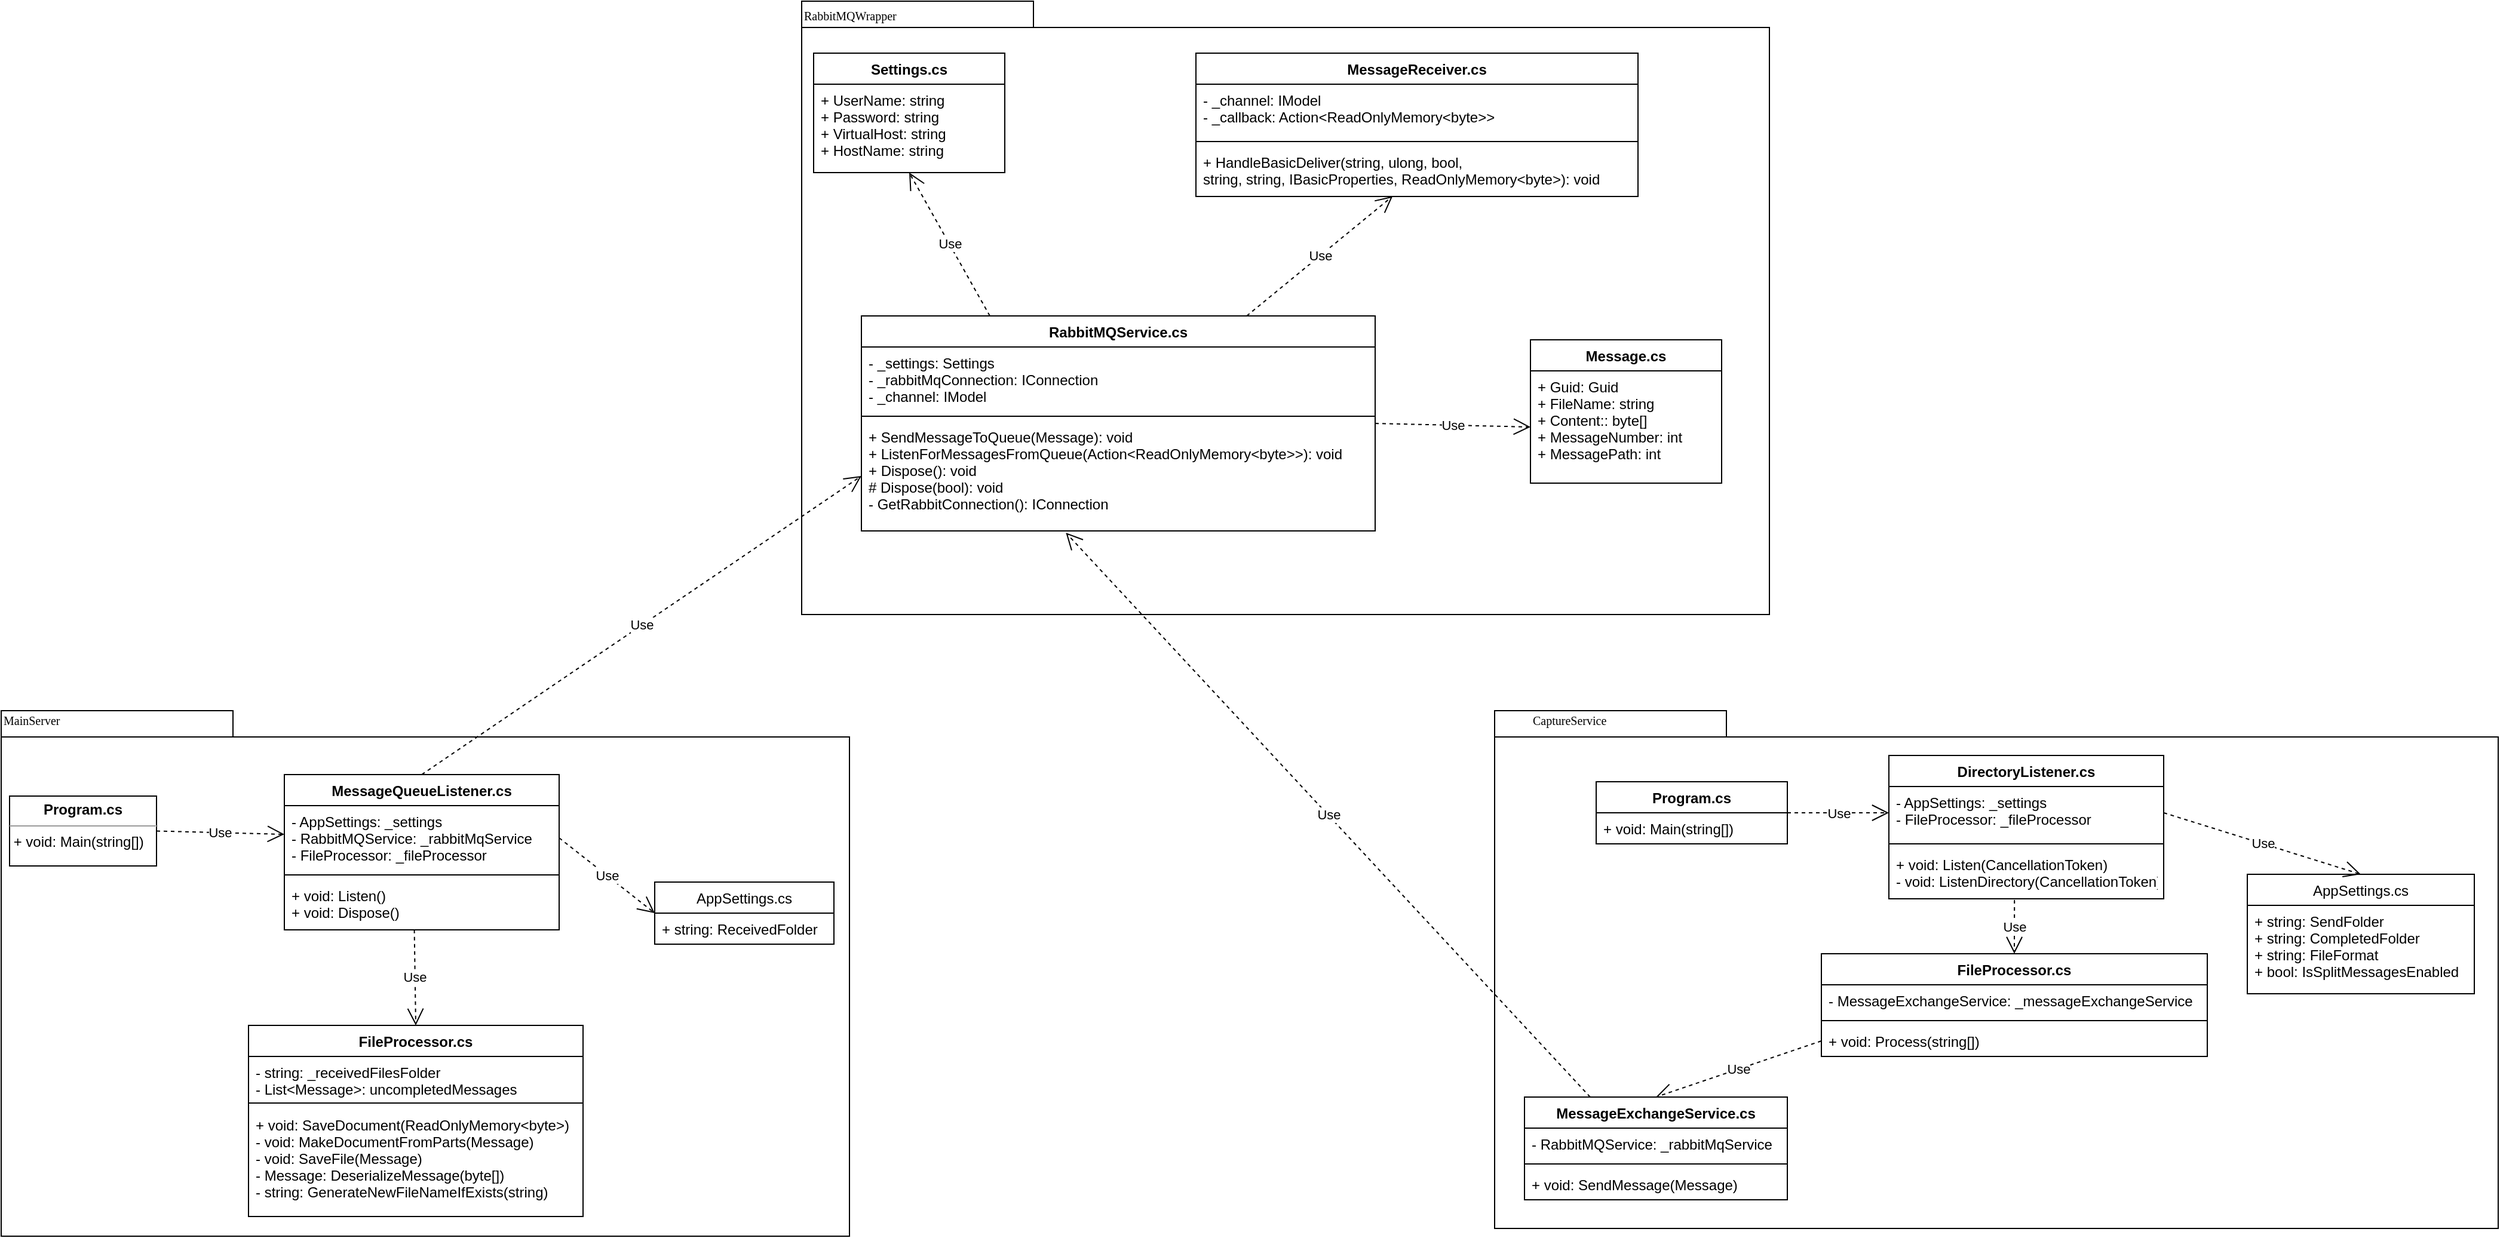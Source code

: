 <mxfile version="13.0.6" type="device"><diagram name="Page-1" id="b5b7bab2-c9e2-2cf4-8b2a-24fd1a2a6d21"><mxGraphModel dx="3757" dy="1150" grid="1" gridSize="10" guides="1" tooltips="1" connect="1" arrows="1" fold="1" page="1" pageScale="1" pageWidth="827" pageHeight="1169" background="#ffffff" math="0" shadow="0"><root><mxCell id="0"/><mxCell id="1" parent="0"/><mxCell id="6e0c8c40b5770093-72" value="" style="shape=folder;fontStyle=1;spacingTop=10;tabWidth=194;tabHeight=22;tabPosition=left;html=1;rounded=0;shadow=0;comic=0;labelBackgroundColor=none;strokeWidth=1;fillColor=none;fontFamily=Verdana;fontSize=10;align=center;" parent="1" vertex="1"><mxGeometry x="-1450" y="604" width="710" height="440" as="geometry"/></mxCell><mxCell id="6e0c8c40b5770093-73" value="MainServer" style="text;html=1;align=left;verticalAlign=top;spacingTop=-4;fontSize=10;fontFamily=Verdana" parent="1" vertex="1"><mxGeometry x="-1450" y="604" width="130" height="20" as="geometry"/></mxCell><mxCell id="aNnOcO8oq0jxIfs27Rod-16" value="&lt;p style=&quot;margin: 0px ; margin-top: 4px ; text-align: center&quot;&gt;&lt;b&gt;Program.cs&lt;/b&gt;&lt;/p&gt;&lt;hr size=&quot;1&quot;&gt;&lt;div style=&quot;height: 2px&quot;&gt;&amp;nbsp;+ void: Main(string[])&lt;br&gt;&lt;/div&gt;" style="verticalAlign=top;align=left;overflow=fill;fontSize=12;fontFamily=Helvetica;html=1;" parent="1" vertex="1"><mxGeometry x="-1443" y="675.5" width="123" height="58.5" as="geometry"/></mxCell><mxCell id="aNnOcO8oq0jxIfs27Rod-26" value="Use" style="endArrow=open;endSize=12;dashed=1;html=1;exitX=1;exitY=0.5;exitDx=0;exitDy=0;" parent="1" source="aNnOcO8oq0jxIfs27Rod-16" target="aNnOcO8oq0jxIfs27Rod-18" edge="1"><mxGeometry width="160" relative="1" as="geometry"><mxPoint x="-1293" y="767.5" as="sourcePoint"/><mxPoint x="-1183" y="767.5" as="targetPoint"/></mxGeometry></mxCell><mxCell id="aNnOcO8oq0jxIfs27Rod-27" value="Use" style="endArrow=open;endSize=12;dashed=1;html=1;entryX=0;entryY=0.5;entryDx=0;entryDy=0;exitX=1;exitY=0.5;exitDx=0;exitDy=0;" parent="1" source="aNnOcO8oq0jxIfs27Rod-18" target="aNnOcO8oq0jxIfs27Rod-21" edge="1"><mxGeometry width="160" relative="1" as="geometry"><mxPoint x="-1043" y="830.33" as="sourcePoint"/><mxPoint x="-883" y="830.33" as="targetPoint"/><Array as="points"/></mxGeometry></mxCell><mxCell id="aNnOcO8oq0jxIfs27Rod-28" value="Use" style="endArrow=open;endSize=12;dashed=1;html=1;exitX=0.473;exitY=0.996;exitDx=0;exitDy=0;exitPerimeter=0;entryX=0.5;entryY=0;entryDx=0;entryDy=0;" parent="1" source="aNnOcO8oq0jxIfs27Rod-20" target="aNnOcO8oq0jxIfs27Rod-11" edge="1"><mxGeometry width="160" relative="1" as="geometry"><mxPoint x="-1123" y="867.5" as="sourcePoint"/><mxPoint x="-963" y="867.5" as="targetPoint"/></mxGeometry></mxCell><mxCell id="aNnOcO8oq0jxIfs27Rod-29" value="" style="shape=folder;fontStyle=1;spacingTop=10;tabWidth=194;tabHeight=22;tabPosition=left;html=1;rounded=0;shadow=0;comic=0;labelBackgroundColor=none;strokeWidth=1;fillColor=none;fontFamily=Verdana;fontSize=10;align=center;" parent="1" vertex="1"><mxGeometry x="-780" y="10" width="810" height="513.5" as="geometry"/></mxCell><mxCell id="aNnOcO8oq0jxIfs27Rod-30" value="RabbitMQWrapper" style="text;html=1;align=left;verticalAlign=top;spacingTop=-4;fontSize=10;fontFamily=Verdana" parent="1" vertex="1"><mxGeometry x="-780" y="13.5" width="130" height="20" as="geometry"/></mxCell><mxCell id="aNnOcO8oq0jxIfs27Rod-47" value="Use" style="endArrow=open;endSize=12;dashed=1;html=1;exitX=0.25;exitY=0;exitDx=0;exitDy=0;entryX=0.5;entryY=1;entryDx=0;entryDy=0;" parent="1" source="aNnOcO8oq0jxIfs27Rod-43" target="aNnOcO8oq0jxIfs27Rod-31" edge="1"><mxGeometry width="160" relative="1" as="geometry"><mxPoint x="-560" y="243.5" as="sourcePoint"/><mxPoint x="-400" y="243.5" as="targetPoint"/></mxGeometry></mxCell><mxCell id="aNnOcO8oq0jxIfs27Rod-48" value="Use" style="endArrow=open;endSize=12;dashed=1;html=1;exitX=1;exitY=0.5;exitDx=0;exitDy=0;entryX=0;entryY=0.5;entryDx=0;entryDy=0;" parent="1" source="aNnOcO8oq0jxIfs27Rod-43" target="aNnOcO8oq0jxIfs27Rod-36" edge="1"><mxGeometry width="160" relative="1" as="geometry"><mxPoint x="-485" y="243.5" as="sourcePoint"/><mxPoint x="-325" y="243.5" as="targetPoint"/></mxGeometry></mxCell><mxCell id="aNnOcO8oq0jxIfs27Rod-49" value="Use" style="endArrow=open;endSize=12;dashed=1;html=1;exitX=0.75;exitY=0;exitDx=0;exitDy=0;entryX=0.445;entryY=0.994;entryDx=0;entryDy=0;entryPerimeter=0;" parent="1" source="aNnOcO8oq0jxIfs27Rod-43" target="aNnOcO8oq0jxIfs27Rod-42" edge="1"><mxGeometry width="160" relative="1" as="geometry"><mxPoint x="-430" y="343.5" as="sourcePoint"/><mxPoint x="-270" y="343.5" as="targetPoint"/></mxGeometry></mxCell><mxCell id="aNnOcO8oq0jxIfs27Rod-31" value="Settings.cs" style="swimlane;fontStyle=1;align=center;verticalAlign=top;childLayout=stackLayout;horizontal=1;startSize=26;horizontalStack=0;resizeParent=1;resizeParentMax=0;resizeLast=0;collapsible=1;marginBottom=0;" parent="1" vertex="1"><mxGeometry x="-770" y="53.5" width="160" height="100" as="geometry"/></mxCell><mxCell id="aNnOcO8oq0jxIfs27Rod-32" value="+ UserName: string&#xA;+ Password: string&#xA;+ VirtualHost: string&#xA;+ HostName: string&#xA;" style="text;strokeColor=none;fillColor=none;align=left;verticalAlign=top;spacingLeft=4;spacingRight=4;overflow=hidden;rotatable=0;points=[[0,0.5],[1,0.5]];portConstraint=eastwest;" parent="aNnOcO8oq0jxIfs27Rod-31" vertex="1"><mxGeometry y="26" width="160" height="74" as="geometry"/></mxCell><mxCell id="aNnOcO8oq0jxIfs27Rod-43" value="RabbitMQService.cs" style="swimlane;fontStyle=1;align=center;verticalAlign=top;childLayout=stackLayout;horizontal=1;startSize=26;horizontalStack=0;resizeParent=1;resizeParentMax=0;resizeLast=0;collapsible=1;marginBottom=0;" parent="1" vertex="1"><mxGeometry x="-730" y="273.5" width="430" height="180" as="geometry"/></mxCell><mxCell id="aNnOcO8oq0jxIfs27Rod-44" value="- _settings: Settings&#xA;- _rabbitMqConnection: IConnection&#xA;- _channel: IModel&#xA;" style="text;strokeColor=none;fillColor=none;align=left;verticalAlign=top;spacingLeft=4;spacingRight=4;overflow=hidden;rotatable=0;points=[[0,0.5],[1,0.5]];portConstraint=eastwest;" parent="aNnOcO8oq0jxIfs27Rod-43" vertex="1"><mxGeometry y="26" width="430" height="54" as="geometry"/></mxCell><mxCell id="aNnOcO8oq0jxIfs27Rod-45" value="" style="line;strokeWidth=1;fillColor=none;align=left;verticalAlign=middle;spacingTop=-1;spacingLeft=3;spacingRight=3;rotatable=0;labelPosition=right;points=[];portConstraint=eastwest;" parent="aNnOcO8oq0jxIfs27Rod-43" vertex="1"><mxGeometry y="80" width="430" height="8" as="geometry"/></mxCell><mxCell id="aNnOcO8oq0jxIfs27Rod-46" value="+ SendMessageToQueue(Message): void&#xA;+ ListenForMessagesFromQueue(Action&lt;ReadOnlyMemory&lt;byte&gt;&gt;): void&#xA;+ Dispose(): void&#xA;# Dispose(bool): void&#xA;- GetRabbitConnection(): IConnection&#xA;" style="text;strokeColor=none;fillColor=none;align=left;verticalAlign=top;spacingLeft=4;spacingRight=4;overflow=hidden;rotatable=0;points=[[0,0.5],[1,0.5]];portConstraint=eastwest;" parent="aNnOcO8oq0jxIfs27Rod-43" vertex="1"><mxGeometry y="88" width="430" height="92" as="geometry"/></mxCell><mxCell id="aNnOcO8oq0jxIfs27Rod-35" value="Message.cs" style="swimlane;fontStyle=1;align=center;verticalAlign=top;childLayout=stackLayout;horizontal=1;startSize=26;horizontalStack=0;resizeParent=1;resizeParentMax=0;resizeLast=0;collapsible=1;marginBottom=0;" parent="1" vertex="1"><mxGeometry x="-170" y="293.5" width="160" height="120" as="geometry"/></mxCell><mxCell id="aNnOcO8oq0jxIfs27Rod-36" value="+ Guid: Guid&#xA;+ FileName: string&#xA;+ Content:: byte[]&#xA;+ MessageNumber: int&#xA;+ MessagePath: int&#xA;" style="text;strokeColor=none;fillColor=none;align=left;verticalAlign=top;spacingLeft=4;spacingRight=4;overflow=hidden;rotatable=0;points=[[0,0.5],[1,0.5]];portConstraint=eastwest;" parent="aNnOcO8oq0jxIfs27Rod-35" vertex="1"><mxGeometry y="26" width="160" height="94" as="geometry"/></mxCell><mxCell id="aNnOcO8oq0jxIfs27Rod-39" value="MessageReceiver.cs" style="swimlane;fontStyle=1;align=center;verticalAlign=top;childLayout=stackLayout;horizontal=1;startSize=26;horizontalStack=0;resizeParent=1;resizeParentMax=0;resizeLast=0;collapsible=1;marginBottom=0;" parent="1" vertex="1"><mxGeometry x="-450" y="53.5" width="370" height="120" as="geometry"/></mxCell><mxCell id="aNnOcO8oq0jxIfs27Rod-40" value="- _channel: IModel&#xA;- _callback: Action&lt;ReadOnlyMemory&lt;byte&gt;&gt;&#xA;" style="text;strokeColor=none;fillColor=none;align=left;verticalAlign=top;spacingLeft=4;spacingRight=4;overflow=hidden;rotatable=0;points=[[0,0.5],[1,0.5]];portConstraint=eastwest;" parent="aNnOcO8oq0jxIfs27Rod-39" vertex="1"><mxGeometry y="26" width="370" height="44" as="geometry"/></mxCell><mxCell id="aNnOcO8oq0jxIfs27Rod-41" value="" style="line;strokeWidth=1;fillColor=none;align=left;verticalAlign=middle;spacingTop=-1;spacingLeft=3;spacingRight=3;rotatable=0;labelPosition=right;points=[];portConstraint=eastwest;" parent="aNnOcO8oq0jxIfs27Rod-39" vertex="1"><mxGeometry y="70" width="370" height="8" as="geometry"/></mxCell><mxCell id="aNnOcO8oq0jxIfs27Rod-42" value="+ HandleBasicDeliver(string, ulong, bool, &#xA;string, string, IBasicProperties, ReadOnlyMemory&lt;byte&gt;): void" style="text;strokeColor=none;fillColor=none;align=left;verticalAlign=top;spacingLeft=4;spacingRight=4;overflow=hidden;rotatable=0;points=[[0,0.5],[1,0.5]];portConstraint=eastwest;" parent="aNnOcO8oq0jxIfs27Rod-39" vertex="1"><mxGeometry y="78" width="370" height="42" as="geometry"/></mxCell><mxCell id="aNnOcO8oq0jxIfs27Rod-50" value="Use" style="endArrow=open;endSize=12;dashed=1;html=1;exitX=0.5;exitY=0;exitDx=0;exitDy=0;entryX=0;entryY=0.5;entryDx=0;entryDy=0;" parent="1" source="aNnOcO8oq0jxIfs27Rod-17" target="aNnOcO8oq0jxIfs27Rod-46" edge="1"><mxGeometry width="160" relative="1" as="geometry"><mxPoint x="-990" y="540" as="sourcePoint"/><mxPoint x="-830" y="540" as="targetPoint"/></mxGeometry></mxCell><mxCell id="aNnOcO8oq0jxIfs27Rod-51" value="" style="shape=folder;fontStyle=1;spacingTop=10;tabWidth=194;tabHeight=22;tabPosition=left;html=1;rounded=0;shadow=0;comic=0;labelBackgroundColor=none;strokeWidth=1;fillColor=none;fontFamily=Verdana;fontSize=10;align=center;" parent="1" vertex="1"><mxGeometry x="-200" y="604" width="840" height="433.5" as="geometry"/></mxCell><mxCell id="aNnOcO8oq0jxIfs27Rod-52" value="CaptureService" style="text;html=1;align=left;verticalAlign=top;spacingTop=-4;fontSize=10;fontFamily=Verdana" parent="1" vertex="1"><mxGeometry x="-170" y="604" width="130" height="20" as="geometry"/></mxCell><mxCell id="iCRFqHYY9CCkGeJblyje-13" style="edgeStyle=orthogonalEdgeStyle;rounded=0;orthogonalLoop=1;jettySize=auto;html=1;exitX=0.5;exitY=1;exitDx=0;exitDy=0;" edge="1" parent="1" source="aNnOcO8oq0jxIfs27Rod-16" target="aNnOcO8oq0jxIfs27Rod-16"><mxGeometry relative="1" as="geometry"/></mxCell><mxCell id="iCRFqHYY9CCkGeJblyje-20" value="Use" style="endArrow=open;endSize=12;dashed=1;html=1;exitX=1;exitY=0.5;exitDx=0;exitDy=0;entryX=0;entryY=0.5;entryDx=0;entryDy=0;" edge="1" parent="1" source="iCRFqHYY9CCkGeJblyje-1" target="iCRFqHYY9CCkGeJblyje-10"><mxGeometry width="160" relative="1" as="geometry"><mxPoint x="-40" y="669" as="sourcePoint"/><mxPoint x="120" y="669" as="targetPoint"/></mxGeometry></mxCell><mxCell id="iCRFqHYY9CCkGeJblyje-21" value="Use" style="endArrow=open;endSize=12;dashed=1;html=1;exitX=0.457;exitY=1.024;exitDx=0;exitDy=0;entryX=0.5;entryY=0;entryDx=0;entryDy=0;exitPerimeter=0;" edge="1" parent="1" source="iCRFqHYY9CCkGeJblyje-12" target="iCRFqHYY9CCkGeJblyje-14"><mxGeometry width="160" relative="1" as="geometry"><mxPoint x="-70" y="657.5" as="sourcePoint"/><mxPoint x="90" y="657.5" as="targetPoint"/></mxGeometry></mxCell><mxCell id="iCRFqHYY9CCkGeJblyje-22" value="Use" style="endArrow=open;endSize=12;dashed=1;html=1;exitX=1;exitY=0.5;exitDx=0;exitDy=0;entryX=0.5;entryY=0;entryDx=0;entryDy=0;" edge="1" parent="1" source="iCRFqHYY9CCkGeJblyje-10" target="iCRFqHYY9CCkGeJblyje-18"><mxGeometry width="160" relative="1" as="geometry"><mxPoint x="305" y="807.5" as="sourcePoint"/><mxPoint x="465" y="807.5" as="targetPoint"/></mxGeometry></mxCell><mxCell id="iCRFqHYY9CCkGeJblyje-24" value="Use" style="endArrow=open;endSize=12;dashed=1;html=1;exitX=0;exitY=0.5;exitDx=0;exitDy=0;entryX=0.5;entryY=0;entryDx=0;entryDy=0;" edge="1" parent="1" source="iCRFqHYY9CCkGeJblyje-17" target="iCRFqHYY9CCkGeJblyje-5"><mxGeometry width="160" relative="1" as="geometry"><mxPoint x="-150" y="867.5" as="sourcePoint"/><mxPoint x="10" y="867.5" as="targetPoint"/></mxGeometry></mxCell><mxCell id="iCRFqHYY9CCkGeJblyje-25" value="Use" style="endArrow=open;endSize=12;dashed=1;html=1;exitX=0.25;exitY=0;exitDx=0;exitDy=0;entryX=0.398;entryY=1.016;entryDx=0;entryDy=0;entryPerimeter=0;" edge="1" parent="1" source="iCRFqHYY9CCkGeJblyje-5" target="aNnOcO8oq0jxIfs27Rod-46"><mxGeometry width="160" relative="1" as="geometry"><mxPoint x="-450" y="913" as="sourcePoint"/><mxPoint x="-760" y="650" as="targetPoint"/></mxGeometry></mxCell><mxCell id="iCRFqHYY9CCkGeJblyje-9" value="DirectoryListener.cs" style="swimlane;fontStyle=1;align=center;verticalAlign=top;childLayout=stackLayout;horizontal=1;startSize=26;horizontalStack=0;resizeParent=1;resizeParentMax=0;resizeLast=0;collapsible=1;marginBottom=0;" vertex="1" parent="1"><mxGeometry x="130" y="641.5" width="230" height="120" as="geometry"/></mxCell><mxCell id="iCRFqHYY9CCkGeJblyje-10" value="- AppSettings: _settings&#xA;- FileProcessor: _fileProcessor&#xA;" style="text;strokeColor=none;fillColor=none;align=left;verticalAlign=top;spacingLeft=4;spacingRight=4;overflow=hidden;rotatable=0;points=[[0,0.5],[1,0.5]];portConstraint=eastwest;" vertex="1" parent="iCRFqHYY9CCkGeJblyje-9"><mxGeometry y="26" width="230" height="44" as="geometry"/></mxCell><mxCell id="iCRFqHYY9CCkGeJblyje-11" value="" style="line;strokeWidth=1;fillColor=none;align=left;verticalAlign=middle;spacingTop=-1;spacingLeft=3;spacingRight=3;rotatable=0;labelPosition=right;points=[];portConstraint=eastwest;" vertex="1" parent="iCRFqHYY9CCkGeJblyje-9"><mxGeometry y="70" width="230" height="8" as="geometry"/></mxCell><mxCell id="iCRFqHYY9CCkGeJblyje-12" value="+ void: Listen(CancellationToken)&#xA;- void: ListenDirectory(CancellationToken)&#xA;" style="text;strokeColor=none;fillColor=none;align=left;verticalAlign=top;spacingLeft=4;spacingRight=4;overflow=hidden;rotatable=0;points=[[0,0.5],[1,0.5]];portConstraint=eastwest;" vertex="1" parent="iCRFqHYY9CCkGeJblyje-9"><mxGeometry y="78" width="230" height="42" as="geometry"/></mxCell><mxCell id="iCRFqHYY9CCkGeJblyje-18" value="AppSettings.cs" style="swimlane;fontStyle=0;childLayout=stackLayout;horizontal=1;startSize=26;fillColor=none;horizontalStack=0;resizeParent=1;resizeParentMax=0;resizeLast=0;collapsible=1;marginBottom=0;" vertex="1" parent="1"><mxGeometry x="430" y="741" width="190" height="100" as="geometry"/></mxCell><mxCell id="iCRFqHYY9CCkGeJblyje-19" value="+ string: SendFolder&#xA;+ string: CompletedFolder&#xA;+ string: FileFormat&#xA;+ bool: IsSplitMessagesEnabled" style="text;strokeColor=none;fillColor=none;align=left;verticalAlign=top;spacingLeft=4;spacingRight=4;overflow=hidden;rotatable=0;points=[[0,0.5],[1,0.5]];portConstraint=eastwest;" vertex="1" parent="iCRFqHYY9CCkGeJblyje-18"><mxGeometry y="26" width="190" height="74" as="geometry"/></mxCell><mxCell id="iCRFqHYY9CCkGeJblyje-14" value="FileProcessor.cs" style="swimlane;fontStyle=1;align=center;verticalAlign=top;childLayout=stackLayout;horizontal=1;startSize=26;horizontalStack=0;resizeParent=1;resizeParentMax=0;resizeLast=0;collapsible=1;marginBottom=0;" vertex="1" parent="1"><mxGeometry x="73.5" y="807.5" width="323" height="86" as="geometry"/></mxCell><mxCell id="iCRFqHYY9CCkGeJblyje-15" value="- MessageExchangeService: _messageExchangeService" style="text;strokeColor=none;fillColor=none;align=left;verticalAlign=top;spacingLeft=4;spacingRight=4;overflow=hidden;rotatable=0;points=[[0,0.5],[1,0.5]];portConstraint=eastwest;" vertex="1" parent="iCRFqHYY9CCkGeJblyje-14"><mxGeometry y="26" width="323" height="26" as="geometry"/></mxCell><mxCell id="iCRFqHYY9CCkGeJblyje-16" value="" style="line;strokeWidth=1;fillColor=none;align=left;verticalAlign=middle;spacingTop=-1;spacingLeft=3;spacingRight=3;rotatable=0;labelPosition=right;points=[];portConstraint=eastwest;" vertex="1" parent="iCRFqHYY9CCkGeJblyje-14"><mxGeometry y="52" width="323" height="8" as="geometry"/></mxCell><mxCell id="iCRFqHYY9CCkGeJblyje-17" value="+ void: Process(string[])" style="text;strokeColor=none;fillColor=none;align=left;verticalAlign=top;spacingLeft=4;spacingRight=4;overflow=hidden;rotatable=0;points=[[0,0.5],[1,0.5]];portConstraint=eastwest;" vertex="1" parent="iCRFqHYY9CCkGeJblyje-14"><mxGeometry y="60" width="323" height="26" as="geometry"/></mxCell><mxCell id="iCRFqHYY9CCkGeJblyje-5" value="MessageExchangeService.cs" style="swimlane;fontStyle=1;align=center;verticalAlign=top;childLayout=stackLayout;horizontal=1;startSize=26;horizontalStack=0;resizeParent=1;resizeParentMax=0;resizeLast=0;collapsible=1;marginBottom=0;" vertex="1" parent="1"><mxGeometry x="-175" y="927.5" width="220" height="86" as="geometry"/></mxCell><mxCell id="iCRFqHYY9CCkGeJblyje-6" value="- RabbitMQService: _rabbitMqService" style="text;strokeColor=none;fillColor=none;align=left;verticalAlign=top;spacingLeft=4;spacingRight=4;overflow=hidden;rotatable=0;points=[[0,0.5],[1,0.5]];portConstraint=eastwest;" vertex="1" parent="iCRFqHYY9CCkGeJblyje-5"><mxGeometry y="26" width="220" height="26" as="geometry"/></mxCell><mxCell id="iCRFqHYY9CCkGeJblyje-7" value="" style="line;strokeWidth=1;fillColor=none;align=left;verticalAlign=middle;spacingTop=-1;spacingLeft=3;spacingRight=3;rotatable=0;labelPosition=right;points=[];portConstraint=eastwest;" vertex="1" parent="iCRFqHYY9CCkGeJblyje-5"><mxGeometry y="52" width="220" height="8" as="geometry"/></mxCell><mxCell id="iCRFqHYY9CCkGeJblyje-8" value="+ void: SendMessage(Message)" style="text;strokeColor=none;fillColor=none;align=left;verticalAlign=top;spacingLeft=4;spacingRight=4;overflow=hidden;rotatable=0;points=[[0,0.5],[1,0.5]];portConstraint=eastwest;" vertex="1" parent="iCRFqHYY9CCkGeJblyje-5"><mxGeometry y="60" width="220" height="26" as="geometry"/></mxCell><mxCell id="iCRFqHYY9CCkGeJblyje-1" value="Program.cs" style="swimlane;fontStyle=1;align=center;verticalAlign=top;childLayout=stackLayout;horizontal=1;startSize=26;horizontalStack=0;resizeParent=1;resizeParentMax=0;resizeLast=0;collapsible=1;marginBottom=0;" vertex="1" parent="1"><mxGeometry x="-115" y="663.5" width="160" height="52" as="geometry"/></mxCell><mxCell id="iCRFqHYY9CCkGeJblyje-4" value="+ void: Main(string[])" style="text;strokeColor=none;fillColor=none;align=left;verticalAlign=top;spacingLeft=4;spacingRight=4;overflow=hidden;rotatable=0;points=[[0,0.5],[1,0.5]];portConstraint=eastwest;" vertex="1" parent="iCRFqHYY9CCkGeJblyje-1"><mxGeometry y="26" width="160" height="26" as="geometry"/></mxCell><mxCell id="aNnOcO8oq0jxIfs27Rod-17" value="MessageQueueListener.cs" style="swimlane;fontStyle=1;align=center;verticalAlign=top;childLayout=stackLayout;horizontal=1;startSize=26;horizontalStack=0;resizeParent=1;resizeParentMax=0;resizeLast=0;collapsible=1;marginBottom=0;" parent="1" vertex="1"><mxGeometry x="-1213" y="657.5" width="230" height="130" as="geometry"/></mxCell><mxCell id="aNnOcO8oq0jxIfs27Rod-18" value="- AppSettings: _settings&#xA;- RabbitMQService: _rabbitMqService&#xA;- FileProcessor: _fileProcessor&#xA;" style="text;strokeColor=none;fillColor=none;align=left;verticalAlign=top;spacingLeft=4;spacingRight=4;overflow=hidden;rotatable=0;points=[[0,0.5],[1,0.5]];portConstraint=eastwest;" parent="aNnOcO8oq0jxIfs27Rod-17" vertex="1"><mxGeometry y="26" width="230" height="54" as="geometry"/></mxCell><mxCell id="aNnOcO8oq0jxIfs27Rod-19" value="" style="line;strokeWidth=1;fillColor=none;align=left;verticalAlign=middle;spacingTop=-1;spacingLeft=3;spacingRight=3;rotatable=0;labelPosition=right;points=[];portConstraint=eastwest;" parent="aNnOcO8oq0jxIfs27Rod-17" vertex="1"><mxGeometry y="80" width="230" height="8" as="geometry"/></mxCell><mxCell id="aNnOcO8oq0jxIfs27Rod-20" value="+ void: Listen()&#xA;+ void: Dispose()&#xA;" style="text;strokeColor=none;fillColor=none;align=left;verticalAlign=top;spacingLeft=4;spacingRight=4;overflow=hidden;rotatable=0;points=[[0,0.5],[1,0.5]];portConstraint=eastwest;" parent="aNnOcO8oq0jxIfs27Rod-17" vertex="1"><mxGeometry y="88" width="230" height="42" as="geometry"/></mxCell><mxCell id="aNnOcO8oq0jxIfs27Rod-11" value="FileProcessor.cs" style="swimlane;fontStyle=1;align=center;verticalAlign=top;childLayout=stackLayout;horizontal=1;startSize=26;horizontalStack=0;resizeParent=1;resizeParentMax=0;resizeLast=0;collapsible=1;marginBottom=0;" parent="1" vertex="1"><mxGeometry x="-1243" y="867.5" width="280" height="160" as="geometry"/></mxCell><mxCell id="aNnOcO8oq0jxIfs27Rod-12" value="- string: _receivedFilesFolder&#xA;- List&lt;Message&gt;: uncompletedMessages&#xA;" style="text;strokeColor=none;fillColor=none;align=left;verticalAlign=top;spacingLeft=4;spacingRight=4;overflow=hidden;rotatable=0;points=[[0,0.5],[1,0.5]];portConstraint=eastwest;" parent="aNnOcO8oq0jxIfs27Rod-11" vertex="1"><mxGeometry y="26" width="280" height="34" as="geometry"/></mxCell><mxCell id="aNnOcO8oq0jxIfs27Rod-13" value="" style="line;strokeWidth=1;fillColor=none;align=left;verticalAlign=middle;spacingTop=-1;spacingLeft=3;spacingRight=3;rotatable=0;labelPosition=right;points=[];portConstraint=eastwest;" parent="aNnOcO8oq0jxIfs27Rod-11" vertex="1"><mxGeometry y="60" width="280" height="10" as="geometry"/></mxCell><mxCell id="aNnOcO8oq0jxIfs27Rod-14" value="+ void: SaveDocument(ReadOnlyMemory&lt;byte&gt;)&#xA;- void: MakeDocumentFromParts(Message)&#xA;- void: SaveFile(Message)&#xA;- Message: DeserializeMessage(byte[])&#xA;- string: GenerateNewFileNameIfExists(string)&#xA;" style="text;strokeColor=none;fillColor=none;align=left;verticalAlign=top;spacingLeft=4;spacingRight=4;overflow=hidden;rotatable=0;points=[[0,0.5],[1,0.5]];portConstraint=eastwest;" parent="aNnOcO8oq0jxIfs27Rod-11" vertex="1"><mxGeometry y="70" width="280" height="90" as="geometry"/></mxCell><mxCell id="aNnOcO8oq0jxIfs27Rod-21" value="AppSettings.cs" style="swimlane;fontStyle=0;childLayout=stackLayout;horizontal=1;startSize=26;fillColor=none;horizontalStack=0;resizeParent=1;resizeParentMax=0;resizeLast=0;collapsible=1;marginBottom=0;" parent="1" vertex="1"><mxGeometry x="-903" y="747.5" width="150" height="52" as="geometry"/></mxCell><mxCell id="aNnOcO8oq0jxIfs27Rod-22" value="+ string: ReceivedFolder" style="text;strokeColor=none;fillColor=none;align=left;verticalAlign=top;spacingLeft=4;spacingRight=4;overflow=hidden;rotatable=0;points=[[0,0.5],[1,0.5]];portConstraint=eastwest;" parent="aNnOcO8oq0jxIfs27Rod-21" vertex="1"><mxGeometry y="26" width="150" height="26" as="geometry"/></mxCell></root></mxGraphModel></diagram></mxfile>